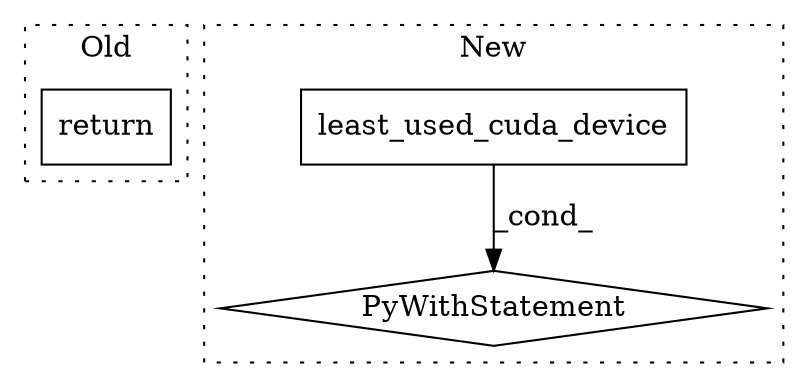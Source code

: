 digraph G {
subgraph cluster0 {
1 [label="return" a="41" s="9839" l="7" shape="box"];
label = "Old";
style="dotted";
}
subgraph cluster1 {
2 [label="least_used_cuda_device" a="32" s="10127" l="24" shape="box"];
3 [label="PyWithStatement" a="104" s="10117,10151" l="10,2" shape="diamond"];
label = "New";
style="dotted";
}
2 -> 3 [label="_cond_"];
}